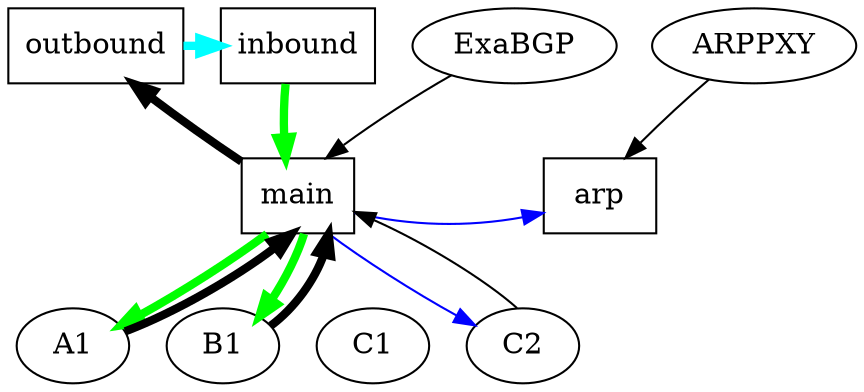 digraph {
      size = "100,100";
      main, outbound, inbound, arp [shape=box];
      { rank=min; inbound outbound ARPPXY ExaBGP}
      { rank=same; A1 B1 C1 C2 } 
      { rank=same; main arp }
      /*
      edge [style=dashed, dir=none]
      main -> outbound;
      main -> inbound;
      inbound -> outbound;
      arp -> main;
      ARPPXY -> arp;
      ExaBGP -> main;
      A1 -> main;
      B1 -> main;
      C1 -> main;
      C2 -> main;
      edge [dir=forward]
      */

	// BGP flows
      main -> ExaBGP [style=invis]
      main -> A1 [style=invis]
      main -> B1 [style=invis]
      main -> C1 [style=invis]
      main -> C2 [style=invis]

      // ARP flows
      main -> ExaBGP [style=invis]
      main -> A1 [style=invis]
      main -> B1 [style=invis]
      main -> C1 [style=invis]
      main -> C2 [color=blue]

      // VMAC ARP flows
      main -> A1 [style=invis]
      main -> B1 [style=invis]
      main -> C1 [style=invis]
      main -> C2 [style=invis]

      main -> arp [color=blue]
      
      arp -> ARPPXY [style=invis]

      arp -> main [style=invis]

      main -> outbound [color=black,penwidth=2.0,penwidth=4.0]
      main -> C1 [style=invis]
      main -> C2 [style=invis]
      main -> A1 [color=green,penwidth=2.0,penwidth=4.0]
      main -> B1 [color=green,penwidth=2.0,penwidth=4.0]

      main -> outbound [style=invis]

      outbound -> inbound [style=invis]

      inbound -> main [style=invis]
      inbound -> main [color=green,penwidth=2.0,penwidth=4.0]
      inbound -> main [style=invis]
      inbound -> main [style=invis]

      outbound -> inbound [color=cyan,penwidth=2.0,penwidth=4.0]
      outbound -> inbound [style=invis]

      A1 -> main [color=black,penwidth=2.0,penwidth=4.0]
      B1 -> main [color=black,penwidth=2.0,penwidth=4.0]
      C1 -> main [style=invis]
      C2 -> main [color=black]
      ExaBGP -> main [color=black]
      ARPPXY -> arp [color=black]
}
